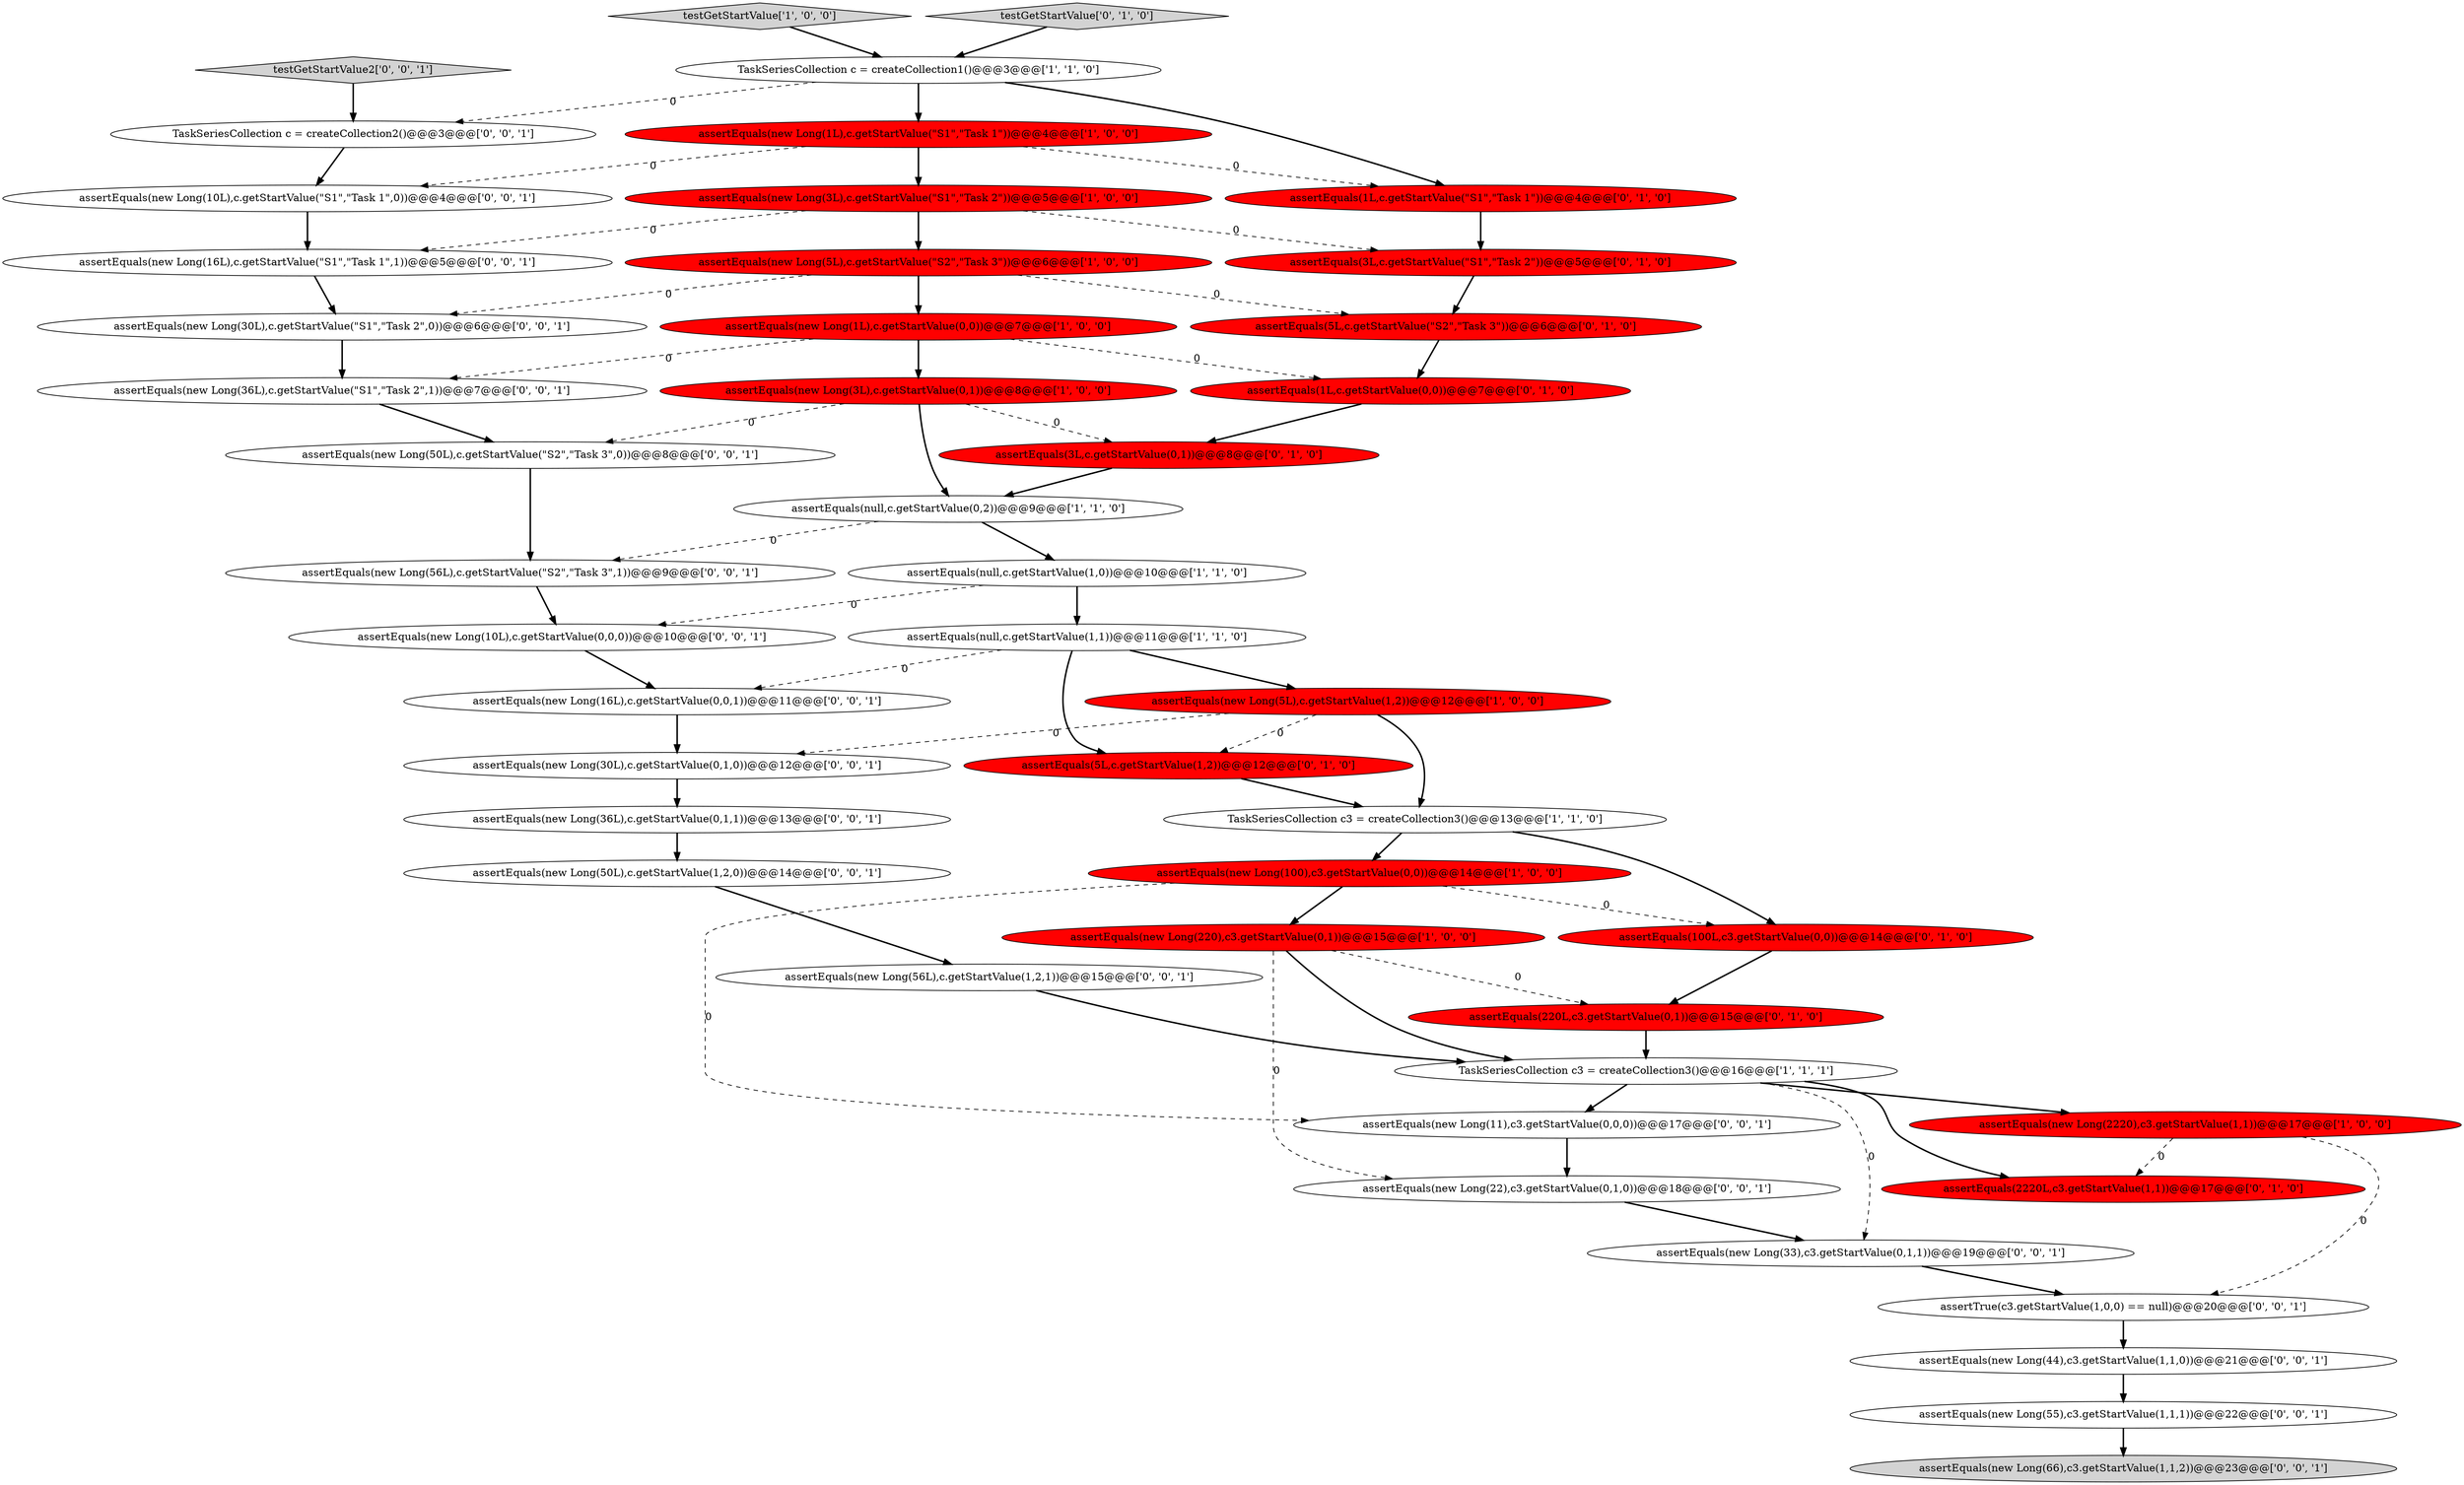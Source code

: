 digraph {
11 [style = filled, label = "testGetStartValue['1', '0', '0']", fillcolor = lightgray, shape = diamond image = "AAA0AAABBB1BBB"];
4 [style = filled, label = "assertEquals(null,c.getStartValue(1,1))@@@11@@@['1', '1', '0']", fillcolor = white, shape = ellipse image = "AAA0AAABBB1BBB"];
17 [style = filled, label = "assertEquals(5L,c.getStartValue(1,2))@@@12@@@['0', '1', '0']", fillcolor = red, shape = ellipse image = "AAA1AAABBB2BBB"];
24 [style = filled, label = "assertEquals(1L,c.getStartValue(0,0))@@@7@@@['0', '1', '0']", fillcolor = red, shape = ellipse image = "AAA1AAABBB2BBB"];
13 [style = filled, label = "TaskSeriesCollection c3 = createCollection3()@@@16@@@['1', '1', '1']", fillcolor = white, shape = ellipse image = "AAA0AAABBB1BBB"];
29 [style = filled, label = "assertEquals(new Long(30L),c.getStartValue(0,1,0))@@@12@@@['0', '0', '1']", fillcolor = white, shape = ellipse image = "AAA0AAABBB3BBB"];
35 [style = filled, label = "assertEquals(new Long(36L),c.getStartValue(\"S1\",\"Task 2\",1))@@@7@@@['0', '0', '1']", fillcolor = white, shape = ellipse image = "AAA0AAABBB3BBB"];
27 [style = filled, label = "assertEquals(new Long(44),c3.getStartValue(1,1,0))@@@21@@@['0', '0', '1']", fillcolor = white, shape = ellipse image = "AAA0AAABBB3BBB"];
8 [style = filled, label = "assertEquals(new Long(100),c3.getStartValue(0,0))@@@14@@@['1', '0', '0']", fillcolor = red, shape = ellipse image = "AAA1AAABBB1BBB"];
2 [style = filled, label = "assertEquals(new Long(1L),c.getStartValue(0,0))@@@7@@@['1', '0', '0']", fillcolor = red, shape = ellipse image = "AAA1AAABBB1BBB"];
1 [style = filled, label = "TaskSeriesCollection c3 = createCollection3()@@@13@@@['1', '1', '0']", fillcolor = white, shape = ellipse image = "AAA0AAABBB1BBB"];
22 [style = filled, label = "assertEquals(100L,c3.getStartValue(0,0))@@@14@@@['0', '1', '0']", fillcolor = red, shape = ellipse image = "AAA1AAABBB2BBB"];
28 [style = filled, label = "assertEquals(new Long(22),c3.getStartValue(0,1,0))@@@18@@@['0', '0', '1']", fillcolor = white, shape = ellipse image = "AAA0AAABBB3BBB"];
42 [style = filled, label = "assertEquals(new Long(16L),c.getStartValue(\"S1\",\"Task 1\",1))@@@5@@@['0', '0', '1']", fillcolor = white, shape = ellipse image = "AAA0AAABBB3BBB"];
30 [style = filled, label = "assertTrue(c3.getStartValue(1,0,0) == null)@@@20@@@['0', '0', '1']", fillcolor = white, shape = ellipse image = "AAA0AAABBB3BBB"];
37 [style = filled, label = "assertEquals(new Long(36L),c.getStartValue(0,1,1))@@@13@@@['0', '0', '1']", fillcolor = white, shape = ellipse image = "AAA0AAABBB3BBB"];
9 [style = filled, label = "assertEquals(new Long(5L),c.getStartValue(1,2))@@@12@@@['1', '0', '0']", fillcolor = red, shape = ellipse image = "AAA1AAABBB1BBB"];
44 [style = filled, label = "assertEquals(new Long(56L),c.getStartValue(1,2,1))@@@15@@@['0', '0', '1']", fillcolor = white, shape = ellipse image = "AAA0AAABBB3BBB"];
46 [style = filled, label = "assertEquals(new Long(33),c3.getStartValue(0,1,1))@@@19@@@['0', '0', '1']", fillcolor = white, shape = ellipse image = "AAA0AAABBB3BBB"];
6 [style = filled, label = "assertEquals(new Long(3L),c.getStartValue(0,1))@@@8@@@['1', '0', '0']", fillcolor = red, shape = ellipse image = "AAA1AAABBB1BBB"];
15 [style = filled, label = "assertEquals(null,c.getStartValue(0,2))@@@9@@@['1', '1', '0']", fillcolor = white, shape = ellipse image = "AAA0AAABBB1BBB"];
38 [style = filled, label = "assertEquals(new Long(10L),c.getStartValue(\"S1\",\"Task 1\",0))@@@4@@@['0', '0', '1']", fillcolor = white, shape = ellipse image = "AAA0AAABBB3BBB"];
19 [style = filled, label = "assertEquals(3L,c.getStartValue(0,1))@@@8@@@['0', '1', '0']", fillcolor = red, shape = ellipse image = "AAA1AAABBB2BBB"];
12 [style = filled, label = "assertEquals(new Long(1L),c.getStartValue(\"S1\",\"Task 1\"))@@@4@@@['1', '0', '0']", fillcolor = red, shape = ellipse image = "AAA1AAABBB1BBB"];
43 [style = filled, label = "assertEquals(new Long(16L),c.getStartValue(0,0,1))@@@11@@@['0', '0', '1']", fillcolor = white, shape = ellipse image = "AAA0AAABBB3BBB"];
32 [style = filled, label = "assertEquals(new Long(30L),c.getStartValue(\"S1\",\"Task 2\",0))@@@6@@@['0', '0', '1']", fillcolor = white, shape = ellipse image = "AAA0AAABBB3BBB"];
23 [style = filled, label = "assertEquals(2220L,c3.getStartValue(1,1))@@@17@@@['0', '1', '0']", fillcolor = red, shape = ellipse image = "AAA1AAABBB2BBB"];
25 [style = filled, label = "assertEquals(220L,c3.getStartValue(0,1))@@@15@@@['0', '1', '0']", fillcolor = red, shape = ellipse image = "AAA1AAABBB2BBB"];
16 [style = filled, label = "assertEquals(1L,c.getStartValue(\"S1\",\"Task 1\"))@@@4@@@['0', '1', '0']", fillcolor = red, shape = ellipse image = "AAA1AAABBB2BBB"];
20 [style = filled, label = "assertEquals(5L,c.getStartValue(\"S2\",\"Task 3\"))@@@6@@@['0', '1', '0']", fillcolor = red, shape = ellipse image = "AAA1AAABBB2BBB"];
34 [style = filled, label = "testGetStartValue2['0', '0', '1']", fillcolor = lightgray, shape = diamond image = "AAA0AAABBB3BBB"];
41 [style = filled, label = "assertEquals(new Long(66),c3.getStartValue(1,1,2))@@@23@@@['0', '0', '1']", fillcolor = lightgray, shape = ellipse image = "AAA0AAABBB3BBB"];
0 [style = filled, label = "TaskSeriesCollection c = createCollection1()@@@3@@@['1', '1', '0']", fillcolor = white, shape = ellipse image = "AAA0AAABBB1BBB"];
14 [style = filled, label = "assertEquals(new Long(2220),c3.getStartValue(1,1))@@@17@@@['1', '0', '0']", fillcolor = red, shape = ellipse image = "AAA1AAABBB1BBB"];
26 [style = filled, label = "assertEquals(new Long(56L),c.getStartValue(\"S2\",\"Task 3\",1))@@@9@@@['0', '0', '1']", fillcolor = white, shape = ellipse image = "AAA0AAABBB3BBB"];
33 [style = filled, label = "assertEquals(new Long(11),c3.getStartValue(0,0,0))@@@17@@@['0', '0', '1']", fillcolor = white, shape = ellipse image = "AAA0AAABBB3BBB"];
45 [style = filled, label = "assertEquals(new Long(10L),c.getStartValue(0,0,0))@@@10@@@['0', '0', '1']", fillcolor = white, shape = ellipse image = "AAA0AAABBB3BBB"];
36 [style = filled, label = "TaskSeriesCollection c = createCollection2()@@@3@@@['0', '0', '1']", fillcolor = white, shape = ellipse image = "AAA0AAABBB3BBB"];
39 [style = filled, label = "assertEquals(new Long(50L),c.getStartValue(1,2,0))@@@14@@@['0', '0', '1']", fillcolor = white, shape = ellipse image = "AAA0AAABBB3BBB"];
7 [style = filled, label = "assertEquals(new Long(3L),c.getStartValue(\"S1\",\"Task 2\"))@@@5@@@['1', '0', '0']", fillcolor = red, shape = ellipse image = "AAA1AAABBB1BBB"];
40 [style = filled, label = "assertEquals(new Long(50L),c.getStartValue(\"S2\",\"Task 3\",0))@@@8@@@['0', '0', '1']", fillcolor = white, shape = ellipse image = "AAA0AAABBB3BBB"];
5 [style = filled, label = "assertEquals(new Long(220),c3.getStartValue(0,1))@@@15@@@['1', '0', '0']", fillcolor = red, shape = ellipse image = "AAA1AAABBB1BBB"];
10 [style = filled, label = "assertEquals(new Long(5L),c.getStartValue(\"S2\",\"Task 3\"))@@@6@@@['1', '0', '0']", fillcolor = red, shape = ellipse image = "AAA1AAABBB1BBB"];
18 [style = filled, label = "assertEquals(3L,c.getStartValue(\"S1\",\"Task 2\"))@@@5@@@['0', '1', '0']", fillcolor = red, shape = ellipse image = "AAA1AAABBB2BBB"];
3 [style = filled, label = "assertEquals(null,c.getStartValue(1,0))@@@10@@@['1', '1', '0']", fillcolor = white, shape = ellipse image = "AAA0AAABBB1BBB"];
21 [style = filled, label = "testGetStartValue['0', '1', '0']", fillcolor = lightgray, shape = diamond image = "AAA0AAABBB2BBB"];
31 [style = filled, label = "assertEquals(new Long(55),c3.getStartValue(1,1,1))@@@22@@@['0', '0', '1']", fillcolor = white, shape = ellipse image = "AAA0AAABBB3BBB"];
12->38 [style = dashed, label="0"];
4->9 [style = bold, label=""];
32->35 [style = bold, label=""];
22->25 [style = bold, label=""];
0->16 [style = bold, label=""];
16->18 [style = bold, label=""];
1->8 [style = bold, label=""];
24->19 [style = bold, label=""];
4->17 [style = bold, label=""];
17->1 [style = bold, label=""];
21->0 [style = bold, label=""];
39->44 [style = bold, label=""];
7->18 [style = dashed, label="0"];
12->16 [style = dashed, label="0"];
7->10 [style = bold, label=""];
25->13 [style = bold, label=""];
2->6 [style = bold, label=""];
2->35 [style = dashed, label="0"];
8->33 [style = dashed, label="0"];
0->12 [style = bold, label=""];
33->28 [style = bold, label=""];
30->27 [style = bold, label=""];
27->31 [style = bold, label=""];
5->25 [style = dashed, label="0"];
29->37 [style = bold, label=""];
6->40 [style = dashed, label="0"];
15->3 [style = bold, label=""];
38->42 [style = bold, label=""];
3->4 [style = bold, label=""];
12->7 [style = bold, label=""];
6->15 [style = bold, label=""];
7->42 [style = dashed, label="0"];
13->46 [style = dashed, label="0"];
1->22 [style = bold, label=""];
8->22 [style = dashed, label="0"];
35->40 [style = bold, label=""];
18->20 [style = bold, label=""];
28->46 [style = bold, label=""];
11->0 [style = bold, label=""];
14->23 [style = dashed, label="0"];
46->30 [style = bold, label=""];
4->43 [style = dashed, label="0"];
9->29 [style = dashed, label="0"];
45->43 [style = bold, label=""];
8->5 [style = bold, label=""];
10->32 [style = dashed, label="0"];
5->28 [style = dashed, label="0"];
5->13 [style = bold, label=""];
34->36 [style = bold, label=""];
9->17 [style = dashed, label="0"];
6->19 [style = dashed, label="0"];
3->45 [style = dashed, label="0"];
14->30 [style = dashed, label="0"];
13->23 [style = bold, label=""];
31->41 [style = bold, label=""];
42->32 [style = bold, label=""];
15->26 [style = dashed, label="0"];
40->26 [style = bold, label=""];
43->29 [style = bold, label=""];
44->13 [style = bold, label=""];
10->2 [style = bold, label=""];
26->45 [style = bold, label=""];
10->20 [style = dashed, label="0"];
36->38 [style = bold, label=""];
2->24 [style = dashed, label="0"];
19->15 [style = bold, label=""];
9->1 [style = bold, label=""];
20->24 [style = bold, label=""];
13->33 [style = bold, label=""];
0->36 [style = dashed, label="0"];
13->14 [style = bold, label=""];
37->39 [style = bold, label=""];
}
